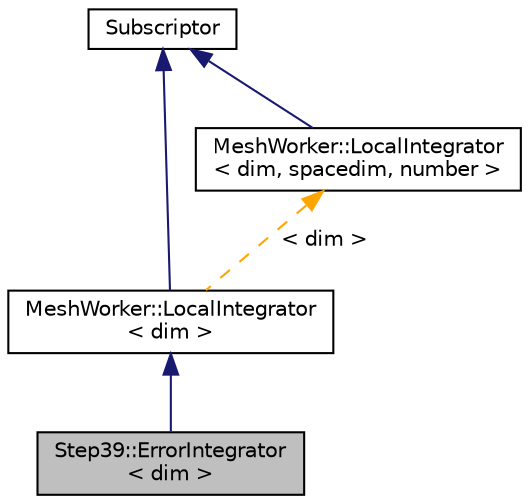 digraph "Step39::ErrorIntegrator&lt; dim &gt;"
{
 // LATEX_PDF_SIZE
  edge [fontname="Helvetica",fontsize="10",labelfontname="Helvetica",labelfontsize="10"];
  node [fontname="Helvetica",fontsize="10",shape=record];
  Node1 [label="Step39::ErrorIntegrator\l\< dim \>",height=0.2,width=0.4,color="black", fillcolor="grey75", style="filled", fontcolor="black",tooltip=" "];
  Node2 -> Node1 [dir="back",color="midnightblue",fontsize="10",style="solid",fontname="Helvetica"];
  Node2 [label="MeshWorker::LocalIntegrator\l\< dim \>",height=0.2,width=0.4,color="black", fillcolor="white", style="filled",URL="$classMeshWorker_1_1LocalIntegrator.html",tooltip=" "];
  Node3 -> Node2 [dir="back",color="midnightblue",fontsize="10",style="solid",fontname="Helvetica"];
  Node3 [label="Subscriptor",height=0.2,width=0.4,color="black", fillcolor="white", style="filled",URL="$classSubscriptor.html",tooltip=" "];
  Node4 -> Node2 [dir="back",color="orange",fontsize="10",style="dashed",label=" \< dim \>" ,fontname="Helvetica"];
  Node4 [label="MeshWorker::LocalIntegrator\l\< dim, spacedim, number \>",height=0.2,width=0.4,color="black", fillcolor="white", style="filled",URL="$classMeshWorker_1_1LocalIntegrator.html",tooltip=" "];
  Node3 -> Node4 [dir="back",color="midnightblue",fontsize="10",style="solid",fontname="Helvetica"];
}

